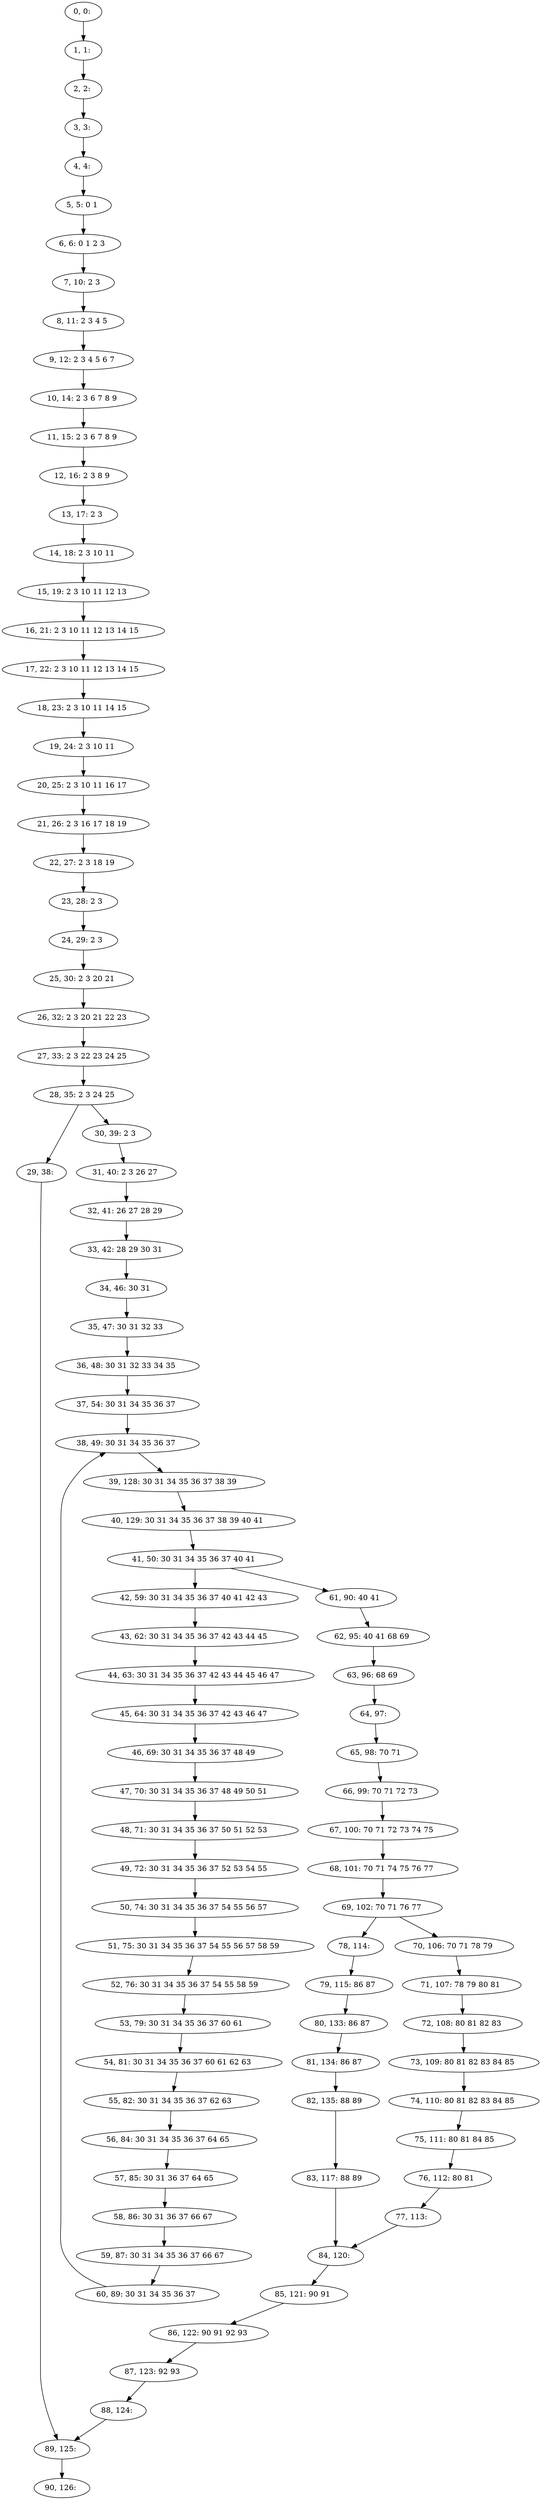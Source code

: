 digraph G {
0[label="0, 0: "];
1[label="1, 1: "];
2[label="2, 2: "];
3[label="3, 3: "];
4[label="4, 4: "];
5[label="5, 5: 0 1 "];
6[label="6, 6: 0 1 2 3 "];
7[label="7, 10: 2 3 "];
8[label="8, 11: 2 3 4 5 "];
9[label="9, 12: 2 3 4 5 6 7 "];
10[label="10, 14: 2 3 6 7 8 9 "];
11[label="11, 15: 2 3 6 7 8 9 "];
12[label="12, 16: 2 3 8 9 "];
13[label="13, 17: 2 3 "];
14[label="14, 18: 2 3 10 11 "];
15[label="15, 19: 2 3 10 11 12 13 "];
16[label="16, 21: 2 3 10 11 12 13 14 15 "];
17[label="17, 22: 2 3 10 11 12 13 14 15 "];
18[label="18, 23: 2 3 10 11 14 15 "];
19[label="19, 24: 2 3 10 11 "];
20[label="20, 25: 2 3 10 11 16 17 "];
21[label="21, 26: 2 3 16 17 18 19 "];
22[label="22, 27: 2 3 18 19 "];
23[label="23, 28: 2 3 "];
24[label="24, 29: 2 3 "];
25[label="25, 30: 2 3 20 21 "];
26[label="26, 32: 2 3 20 21 22 23 "];
27[label="27, 33: 2 3 22 23 24 25 "];
28[label="28, 35: 2 3 24 25 "];
29[label="29, 38: "];
30[label="30, 39: 2 3 "];
31[label="31, 40: 2 3 26 27 "];
32[label="32, 41: 26 27 28 29 "];
33[label="33, 42: 28 29 30 31 "];
34[label="34, 46: 30 31 "];
35[label="35, 47: 30 31 32 33 "];
36[label="36, 48: 30 31 32 33 34 35 "];
37[label="37, 54: 30 31 34 35 36 37 "];
38[label="38, 49: 30 31 34 35 36 37 "];
39[label="39, 128: 30 31 34 35 36 37 38 39 "];
40[label="40, 129: 30 31 34 35 36 37 38 39 40 41 "];
41[label="41, 50: 30 31 34 35 36 37 40 41 "];
42[label="42, 59: 30 31 34 35 36 37 40 41 42 43 "];
43[label="43, 62: 30 31 34 35 36 37 42 43 44 45 "];
44[label="44, 63: 30 31 34 35 36 37 42 43 44 45 46 47 "];
45[label="45, 64: 30 31 34 35 36 37 42 43 46 47 "];
46[label="46, 69: 30 31 34 35 36 37 48 49 "];
47[label="47, 70: 30 31 34 35 36 37 48 49 50 51 "];
48[label="48, 71: 30 31 34 35 36 37 50 51 52 53 "];
49[label="49, 72: 30 31 34 35 36 37 52 53 54 55 "];
50[label="50, 74: 30 31 34 35 36 37 54 55 56 57 "];
51[label="51, 75: 30 31 34 35 36 37 54 55 56 57 58 59 "];
52[label="52, 76: 30 31 34 35 36 37 54 55 58 59 "];
53[label="53, 79: 30 31 34 35 36 37 60 61 "];
54[label="54, 81: 30 31 34 35 36 37 60 61 62 63 "];
55[label="55, 82: 30 31 34 35 36 37 62 63 "];
56[label="56, 84: 30 31 34 35 36 37 64 65 "];
57[label="57, 85: 30 31 36 37 64 65 "];
58[label="58, 86: 30 31 36 37 66 67 "];
59[label="59, 87: 30 31 34 35 36 37 66 67 "];
60[label="60, 89: 30 31 34 35 36 37 "];
61[label="61, 90: 40 41 "];
62[label="62, 95: 40 41 68 69 "];
63[label="63, 96: 68 69 "];
64[label="64, 97: "];
65[label="65, 98: 70 71 "];
66[label="66, 99: 70 71 72 73 "];
67[label="67, 100: 70 71 72 73 74 75 "];
68[label="68, 101: 70 71 74 75 76 77 "];
69[label="69, 102: 70 71 76 77 "];
70[label="70, 106: 70 71 78 79 "];
71[label="71, 107: 78 79 80 81 "];
72[label="72, 108: 80 81 82 83 "];
73[label="73, 109: 80 81 82 83 84 85 "];
74[label="74, 110: 80 81 82 83 84 85 "];
75[label="75, 111: 80 81 84 85 "];
76[label="76, 112: 80 81 "];
77[label="77, 113: "];
78[label="78, 114: "];
79[label="79, 115: 86 87 "];
80[label="80, 133: 86 87 "];
81[label="81, 134: 86 87 "];
82[label="82, 135: 88 89 "];
83[label="83, 117: 88 89 "];
84[label="84, 120: "];
85[label="85, 121: 90 91 "];
86[label="86, 122: 90 91 92 93 "];
87[label="87, 123: 92 93 "];
88[label="88, 124: "];
89[label="89, 125: "];
90[label="90, 126: "];
0->1 ;
1->2 ;
2->3 ;
3->4 ;
4->5 ;
5->6 ;
6->7 ;
7->8 ;
8->9 ;
9->10 ;
10->11 ;
11->12 ;
12->13 ;
13->14 ;
14->15 ;
15->16 ;
16->17 ;
17->18 ;
18->19 ;
19->20 ;
20->21 ;
21->22 ;
22->23 ;
23->24 ;
24->25 ;
25->26 ;
26->27 ;
27->28 ;
28->29 ;
28->30 ;
29->89 ;
30->31 ;
31->32 ;
32->33 ;
33->34 ;
34->35 ;
35->36 ;
36->37 ;
37->38 ;
38->39 ;
39->40 ;
40->41 ;
41->42 ;
41->61 ;
42->43 ;
43->44 ;
44->45 ;
45->46 ;
46->47 ;
47->48 ;
48->49 ;
49->50 ;
50->51 ;
51->52 ;
52->53 ;
53->54 ;
54->55 ;
55->56 ;
56->57 ;
57->58 ;
58->59 ;
59->60 ;
60->38 ;
61->62 ;
62->63 ;
63->64 ;
64->65 ;
65->66 ;
66->67 ;
67->68 ;
68->69 ;
69->70 ;
69->78 ;
70->71 ;
71->72 ;
72->73 ;
73->74 ;
74->75 ;
75->76 ;
76->77 ;
77->84 ;
78->79 ;
79->80 ;
80->81 ;
81->82 ;
82->83 ;
83->84 ;
84->85 ;
85->86 ;
86->87 ;
87->88 ;
88->89 ;
89->90 ;
}
